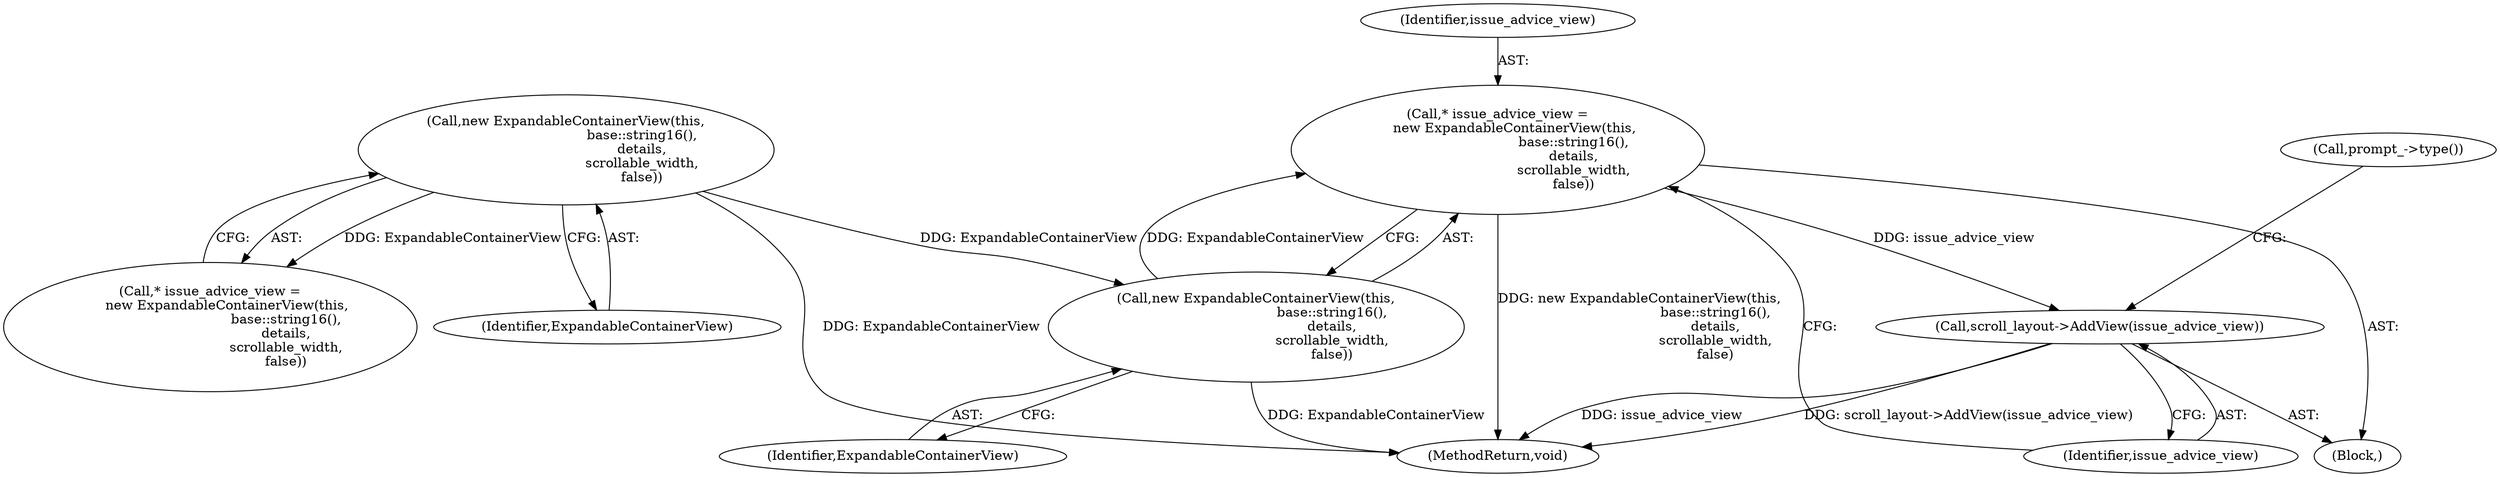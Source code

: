 digraph "0_Chrome_0a1c15fecb1240ab909e1431b6127410c3b380e0_0@pointer" {
"1000457" [label="(Call,* issue_advice_view =\n        new ExpandableContainerView(this,\n                                    base::string16(),\n                                    details,\n                                    scrollable_width,\n                                    false))"];
"1000459" [label="(Call,new ExpandableContainerView(this,\n                                    base::string16(),\n                                    details,\n                                    scrollable_width,\n                                    false))"];
"1000412" [label="(Call,new ExpandableContainerView(this,\n                                    base::string16(),\n                                    details,\n                                    scrollable_width,\n                                    false))"];
"1000461" [label="(Call,scroll_layout->AddView(issue_advice_view))"];
"1000413" [label="(Identifier,ExpandableContainerView)"];
"1000410" [label="(Call,* issue_advice_view =\n        new ExpandableContainerView(this,\n                                    base::string16(),\n                                    details,\n                                    scrollable_width,\n                                    false))"];
"1000458" [label="(Identifier,issue_advice_view)"];
"1000418" [label="(Block,)"];
"1000461" [label="(Call,scroll_layout->AddView(issue_advice_view))"];
"1000462" [label="(Identifier,issue_advice_view)"];
"1000464" [label="(Call,prompt_->type())"];
"1000460" [label="(Identifier,ExpandableContainerView)"];
"1000457" [label="(Call,* issue_advice_view =\n        new ExpandableContainerView(this,\n                                    base::string16(),\n                                    details,\n                                    scrollable_width,\n                                    false))"];
"1000495" [label="(MethodReturn,void)"];
"1000459" [label="(Call,new ExpandableContainerView(this,\n                                    base::string16(),\n                                    details,\n                                    scrollable_width,\n                                    false))"];
"1000412" [label="(Call,new ExpandableContainerView(this,\n                                    base::string16(),\n                                    details,\n                                    scrollable_width,\n                                    false))"];
"1000457" -> "1000418"  [label="AST: "];
"1000457" -> "1000459"  [label="CFG: "];
"1000458" -> "1000457"  [label="AST: "];
"1000459" -> "1000457"  [label="AST: "];
"1000462" -> "1000457"  [label="CFG: "];
"1000457" -> "1000495"  [label="DDG: new ExpandableContainerView(this,\n                                    base::string16(),\n                                    details,\n                                    scrollable_width,\n                                    false)"];
"1000459" -> "1000457"  [label="DDG: ExpandableContainerView"];
"1000457" -> "1000461"  [label="DDG: issue_advice_view"];
"1000459" -> "1000460"  [label="CFG: "];
"1000460" -> "1000459"  [label="AST: "];
"1000459" -> "1000495"  [label="DDG: ExpandableContainerView"];
"1000412" -> "1000459"  [label="DDG: ExpandableContainerView"];
"1000412" -> "1000410"  [label="AST: "];
"1000412" -> "1000413"  [label="CFG: "];
"1000413" -> "1000412"  [label="AST: "];
"1000410" -> "1000412"  [label="CFG: "];
"1000412" -> "1000495"  [label="DDG: ExpandableContainerView"];
"1000412" -> "1000410"  [label="DDG: ExpandableContainerView"];
"1000461" -> "1000418"  [label="AST: "];
"1000461" -> "1000462"  [label="CFG: "];
"1000462" -> "1000461"  [label="AST: "];
"1000464" -> "1000461"  [label="CFG: "];
"1000461" -> "1000495"  [label="DDG: scroll_layout->AddView(issue_advice_view)"];
"1000461" -> "1000495"  [label="DDG: issue_advice_view"];
}
